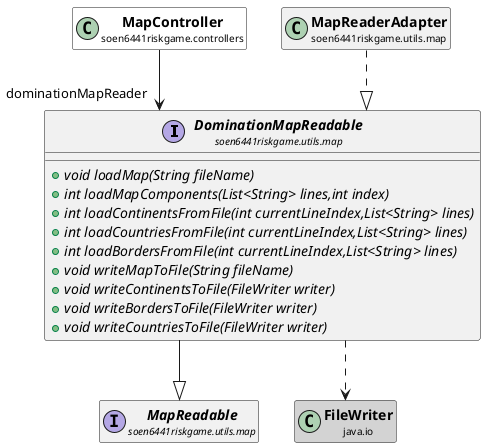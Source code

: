 @startuml

skinparam svgLinkTarget _parent
skinparam linetype ortho
set namespaceSeparator none
interface "<b><size:14>DominationMapReadable</b>\n<size:10>soen6441riskgame.utils.map" as soen6441riskgame.utils.map.DominationMapReadable  [[../../../soen6441riskgame/utils/map/DominationMapReadable.html{soen6441riskgame.utils.map.DominationMapReadable}]] {
{abstract} +void loadMap(String fileName)
{abstract} +int loadMapComponents(List<String> lines,int index)
{abstract} +int loadContinentsFromFile(int currentLineIndex,List<String> lines)
{abstract} +int loadCountriesFromFile(int currentLineIndex,List<String> lines)
{abstract} +int loadBordersFromFile(int currentLineIndex,List<String> lines)
{abstract} +void writeMapToFile(String fileName)
{abstract} +void writeContinentsToFile(FileWriter writer)
{abstract} +void writeBordersToFile(FileWriter writer)
{abstract} +void writeCountriesToFile(FileWriter writer)
}


class "<b><size:14>MapController</b>\n<size:10>soen6441riskgame.controllers" as soen6441riskgame.controllers.MapController  [[../../../soen6441riskgame/controllers/MapController.html{soen6441riskgame.controllers.MapController}]] #white {
}

hide soen6441riskgame.controllers.MapController fields
hide soen6441riskgame.controllers.MapController methods

soen6441riskgame.controllers.MapController -->  "dominationMapReader" soen6441riskgame.utils.map.DominationMapReadable

interface "<b><size:14>MapReadable</b>\n<size:10>soen6441riskgame.utils.map" as soen6441riskgame.utils.map.MapReadable  [[../../../soen6441riskgame/utils/map/MapReadable.html{soen6441riskgame.utils.map.MapReadable}]] {
}

hide soen6441riskgame.utils.map.MapReadable fields
hide soen6441riskgame.utils.map.MapReadable methods

soen6441riskgame.utils.map.DominationMapReadable --|> soen6441riskgame.utils.map.MapReadable


class "<b><size:14>FileWriter</b>\n<size:10>java.io" as java.io.FileWriter  #lightgrey {
}

hide java.io.FileWriter fields
hide java.io.FileWriter methods

soen6441riskgame.utils.map.DominationMapReadable ..> java.io.FileWriter

class "<b><size:14>MapReaderAdapter</b>\n<size:10>soen6441riskgame.utils.map" as soen6441riskgame.utils.map.MapReaderAdapter  [[../../../soen6441riskgame/utils/map/MapReaderAdapter.html{soen6441riskgame.utils.map.MapReaderAdapter}]] {
}

hide soen6441riskgame.utils.map.MapReaderAdapter fields
hide soen6441riskgame.utils.map.MapReaderAdapter methods

soen6441riskgame.utils.map.MapReaderAdapter ..|> soen6441riskgame.utils.map.DominationMapReadable


@enduml
